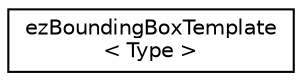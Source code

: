 digraph "Graphical Class Hierarchy"
{
 // LATEX_PDF_SIZE
  edge [fontname="Helvetica",fontsize="10",labelfontname="Helvetica",labelfontsize="10"];
  node [fontname="Helvetica",fontsize="10",shape=record];
  rankdir="LR";
  Node0 [label="ezBoundingBoxTemplate\l\< Type \>",height=0.2,width=0.4,color="black", fillcolor="white", style="filled",URL="$d6/d25/classez_bounding_box_template.htm",tooltip="An axis-aligned bounding box implementation."];
}
